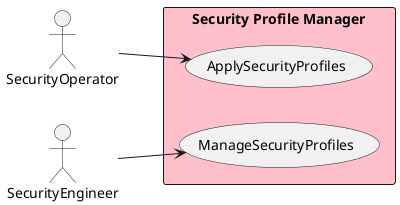 @startuml

left to right direction
Actor "SecurityOperator" as SecurityOperator
Actor "SecurityEngineer" as SecurityEngineer


rectangle "Security Profile Manager" #pink {
usecase "ApplySecurityProfiles" as ApplySecurityProfiles
    SecurityOperator --> ApplySecurityProfiles
    usecase "ManageSecurityProfiles" as ManageSecurityProfiles
    SecurityEngineer --> ManageSecurityProfiles
    }


@enduml
